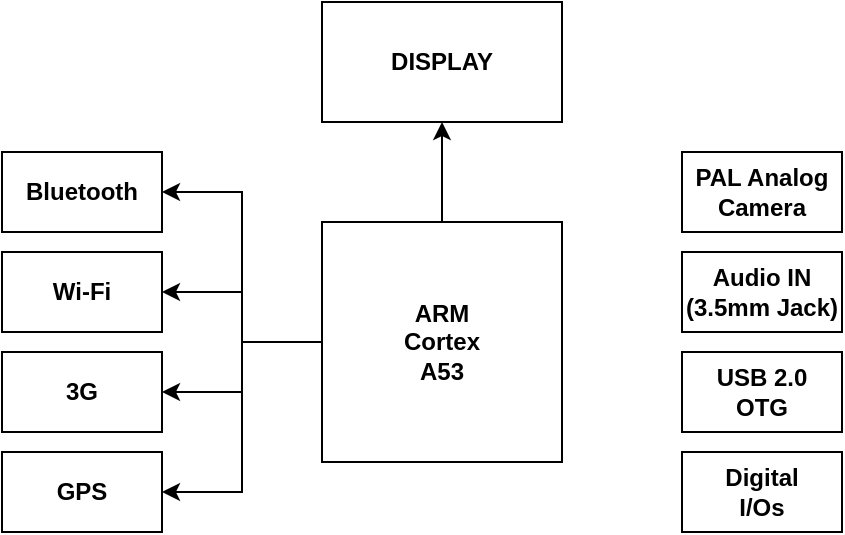<mxfile version="17.1.2" type="github">
  <diagram id="bnbP6OcpH1NLOzMTCmPw" name="Page-1">
    <mxGraphModel dx="744" dy="403" grid="1" gridSize="10" guides="1" tooltips="1" connect="1" arrows="1" fold="1" page="1" pageScale="1" pageWidth="827" pageHeight="1169" math="0" shadow="0">
      <root>
        <mxCell id="0" />
        <mxCell id="1" parent="0" />
        <mxCell id="xFkp3cyiKku6F0Zyy1Ib-4" style="edgeStyle=orthogonalEdgeStyle;rounded=0;orthogonalLoop=1;jettySize=auto;html=1;entryX=0.5;entryY=1;entryDx=0;entryDy=0;" edge="1" parent="1" source="xFkp3cyiKku6F0Zyy1Ib-1" target="xFkp3cyiKku6F0Zyy1Ib-3">
          <mxGeometry relative="1" as="geometry" />
        </mxCell>
        <mxCell id="xFkp3cyiKku6F0Zyy1Ib-13" style="edgeStyle=orthogonalEdgeStyle;rounded=0;orthogonalLoop=1;jettySize=auto;html=1;" edge="1" parent="1" source="xFkp3cyiKku6F0Zyy1Ib-1" target="xFkp3cyiKku6F0Zyy1Ib-9">
          <mxGeometry relative="1" as="geometry" />
        </mxCell>
        <mxCell id="xFkp3cyiKku6F0Zyy1Ib-14" style="edgeStyle=orthogonalEdgeStyle;rounded=0;orthogonalLoop=1;jettySize=auto;html=1;entryX=1;entryY=0.5;entryDx=0;entryDy=0;" edge="1" parent="1" source="xFkp3cyiKku6F0Zyy1Ib-1" target="xFkp3cyiKku6F0Zyy1Ib-10">
          <mxGeometry relative="1" as="geometry" />
        </mxCell>
        <mxCell id="xFkp3cyiKku6F0Zyy1Ib-15" style="edgeStyle=orthogonalEdgeStyle;rounded=0;orthogonalLoop=1;jettySize=auto;html=1;entryX=1;entryY=0.5;entryDx=0;entryDy=0;" edge="1" parent="1" source="xFkp3cyiKku6F0Zyy1Ib-1" target="xFkp3cyiKku6F0Zyy1Ib-11">
          <mxGeometry relative="1" as="geometry" />
        </mxCell>
        <mxCell id="xFkp3cyiKku6F0Zyy1Ib-16" style="edgeStyle=orthogonalEdgeStyle;rounded=0;orthogonalLoop=1;jettySize=auto;html=1;entryX=1;entryY=0.5;entryDx=0;entryDy=0;" edge="1" parent="1" source="xFkp3cyiKku6F0Zyy1Ib-1" target="xFkp3cyiKku6F0Zyy1Ib-12">
          <mxGeometry relative="1" as="geometry" />
        </mxCell>
        <mxCell id="xFkp3cyiKku6F0Zyy1Ib-1" value="&lt;b&gt;ARM&lt;br&gt;Cortex&lt;br&gt;A53&lt;/b&gt;" style="whiteSpace=wrap;html=1;aspect=fixed;" vertex="1" parent="1">
          <mxGeometry x="340" y="170" width="120" height="120" as="geometry" />
        </mxCell>
        <mxCell id="xFkp3cyiKku6F0Zyy1Ib-3" value="&lt;b&gt;DISPLAY&lt;/b&gt;" style="rounded=0;whiteSpace=wrap;html=1;" vertex="1" parent="1">
          <mxGeometry x="340" y="60" width="120" height="60" as="geometry" />
        </mxCell>
        <mxCell id="xFkp3cyiKku6F0Zyy1Ib-9" value="&lt;b&gt;Bluetooth&lt;/b&gt;" style="rounded=0;whiteSpace=wrap;html=1;" vertex="1" parent="1">
          <mxGeometry x="180" y="135" width="80" height="40" as="geometry" />
        </mxCell>
        <mxCell id="xFkp3cyiKku6F0Zyy1Ib-10" value="&lt;b&gt;Wi-Fi&lt;/b&gt;" style="rounded=0;whiteSpace=wrap;html=1;" vertex="1" parent="1">
          <mxGeometry x="180" y="185" width="80" height="40" as="geometry" />
        </mxCell>
        <mxCell id="xFkp3cyiKku6F0Zyy1Ib-11" value="&lt;b&gt;3G&lt;/b&gt;" style="rounded=0;whiteSpace=wrap;html=1;" vertex="1" parent="1">
          <mxGeometry x="180" y="235" width="80" height="40" as="geometry" />
        </mxCell>
        <mxCell id="xFkp3cyiKku6F0Zyy1Ib-12" value="&lt;b&gt;GPS&lt;/b&gt;" style="rounded=0;whiteSpace=wrap;html=1;" vertex="1" parent="1">
          <mxGeometry x="180" y="285" width="80" height="40" as="geometry" />
        </mxCell>
        <mxCell id="xFkp3cyiKku6F0Zyy1Ib-18" value="&lt;b&gt;PAL Analog&lt;br&gt;Camera&lt;/b&gt;" style="rounded=0;whiteSpace=wrap;html=1;" vertex="1" parent="1">
          <mxGeometry x="520" y="135" width="80" height="40" as="geometry" />
        </mxCell>
        <mxCell id="xFkp3cyiKku6F0Zyy1Ib-19" value="Audio IN&lt;br&gt;(3.5mm Jack)" style="rounded=0;whiteSpace=wrap;html=1;fontStyle=1" vertex="1" parent="1">
          <mxGeometry x="520" y="185" width="80" height="40" as="geometry" />
        </mxCell>
        <mxCell id="xFkp3cyiKku6F0Zyy1Ib-20" value="USB 2.0&lt;br&gt;OTG" style="rounded=0;whiteSpace=wrap;html=1;fontStyle=1" vertex="1" parent="1">
          <mxGeometry x="520" y="235" width="80" height="40" as="geometry" />
        </mxCell>
        <mxCell id="xFkp3cyiKku6F0Zyy1Ib-21" value="&lt;b&gt;Digital&lt;br&gt;I/Os&lt;/b&gt;" style="rounded=0;whiteSpace=wrap;html=1;" vertex="1" parent="1">
          <mxGeometry x="520" y="285" width="80" height="40" as="geometry" />
        </mxCell>
      </root>
    </mxGraphModel>
  </diagram>
</mxfile>
